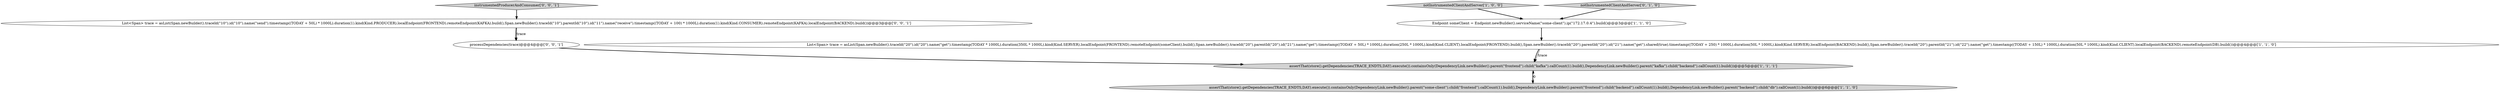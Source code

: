 digraph {
0 [style = filled, label = "List<Span> trace = asList(Span.newBuilder().traceId(\"20\").id(\"20\").name(\"get\").timestamp(TODAY * 1000L).duration(350L * 1000L).kind(Kind.SERVER).localEndpoint(FRONTEND).remoteEndpoint(someClient).build(),Span.newBuilder().traceId(\"20\").parentId(\"20\").id(\"21\").name(\"get\").timestamp((TODAY + 50L) * 1000L).duration(250L * 1000L).kind(Kind.CLIENT).localEndpoint(FRONTEND).build(),Span.newBuilder().traceId(\"20\").parentId(\"20\").id(\"21\").name(\"get\").shared(true).timestamp((TODAY + 250) * 1000L).duration(50L * 1000L).kind(Kind.SERVER).localEndpoint(BACKEND).build(),Span.newBuilder().traceId(\"20\").parentId(\"21\").id(\"22\").name(\"get\").timestamp((TODAY + 150L) * 1000L).duration(50L * 1000L).kind(Kind.CLIENT).localEndpoint(BACKEND).remoteEndpoint(DB).build())@@@4@@@['1', '1', '0']", fillcolor = white, shape = ellipse image = "AAA0AAABBB1BBB"];
3 [style = filled, label = "Endpoint someClient = Endpoint.newBuilder().serviceName(\"some-client\").ip(\"172.17.0.4\").build()@@@3@@@['1', '1', '0']", fillcolor = white, shape = ellipse image = "AAA0AAABBB1BBB"];
2 [style = filled, label = "notInstrumentedClientAndServer['1', '0', '0']", fillcolor = lightgray, shape = diamond image = "AAA0AAABBB1BBB"];
8 [style = filled, label = "processDependencies(trace)@@@4@@@['0', '0', '1']", fillcolor = white, shape = ellipse image = "AAA0AAABBB3BBB"];
1 [style = filled, label = "assertThat(store().getDependencies(TRACE_ENDTS,DAY).execute()).containsOnly(DependencyLink.newBuilder().parent(\"some-client\").child(\"frontend\").callCount(1).build(),DependencyLink.newBuilder().parent(\"frontend\").child(\"backend\").callCount(1).build(),DependencyLink.newBuilder().parent(\"backend\").child(\"db\").callCount(1).build())@@@6@@@['1', '1', '0']", fillcolor = lightgray, shape = ellipse image = "AAA0AAABBB1BBB"];
5 [style = filled, label = "notInstrumentedClientAndServer['0', '1', '0']", fillcolor = lightgray, shape = diamond image = "AAA0AAABBB2BBB"];
6 [style = filled, label = "List<Span> trace = asList(Span.newBuilder().traceId(\"10\").id(\"10\").name(\"send\").timestamp((TODAY + 50L) * 1000L).duration(1).kind(Kind.PRODUCER).localEndpoint(FRONTEND).remoteEndpoint(KAFKA).build(),Span.newBuilder().traceId(\"10\").parentId(\"10\").id(\"11\").name(\"receive\").timestamp((TODAY + 100) * 1000L).duration(1).kind(Kind.CONSUMER).remoteEndpoint(KAFKA).localEndpoint(BACKEND).build())@@@3@@@['0', '0', '1']", fillcolor = white, shape = ellipse image = "AAA0AAABBB3BBB"];
4 [style = filled, label = "assertThat(store().getDependencies(TRACE_ENDTS,DAY).execute()).containsOnly(DependencyLink.newBuilder().parent(\"frontend\").child(\"kafka\").callCount(1).build(),DependencyLink.newBuilder().parent(\"kafka\").child(\"backend\").callCount(1).build())@@@5@@@['1', '1', '1']", fillcolor = lightgray, shape = ellipse image = "AAA0AAABBB1BBB"];
7 [style = filled, label = "instrumentedProducerAndConsumer['0', '0', '1']", fillcolor = lightgray, shape = diamond image = "AAA0AAABBB3BBB"];
5->3 [style = bold, label=""];
6->8 [style = bold, label=""];
1->4 [style = dashed, label="0"];
4->1 [style = bold, label=""];
7->6 [style = bold, label=""];
8->4 [style = bold, label=""];
0->4 [style = bold, label=""];
0->4 [style = solid, label="trace"];
3->0 [style = bold, label=""];
2->3 [style = bold, label=""];
6->8 [style = solid, label="trace"];
}
